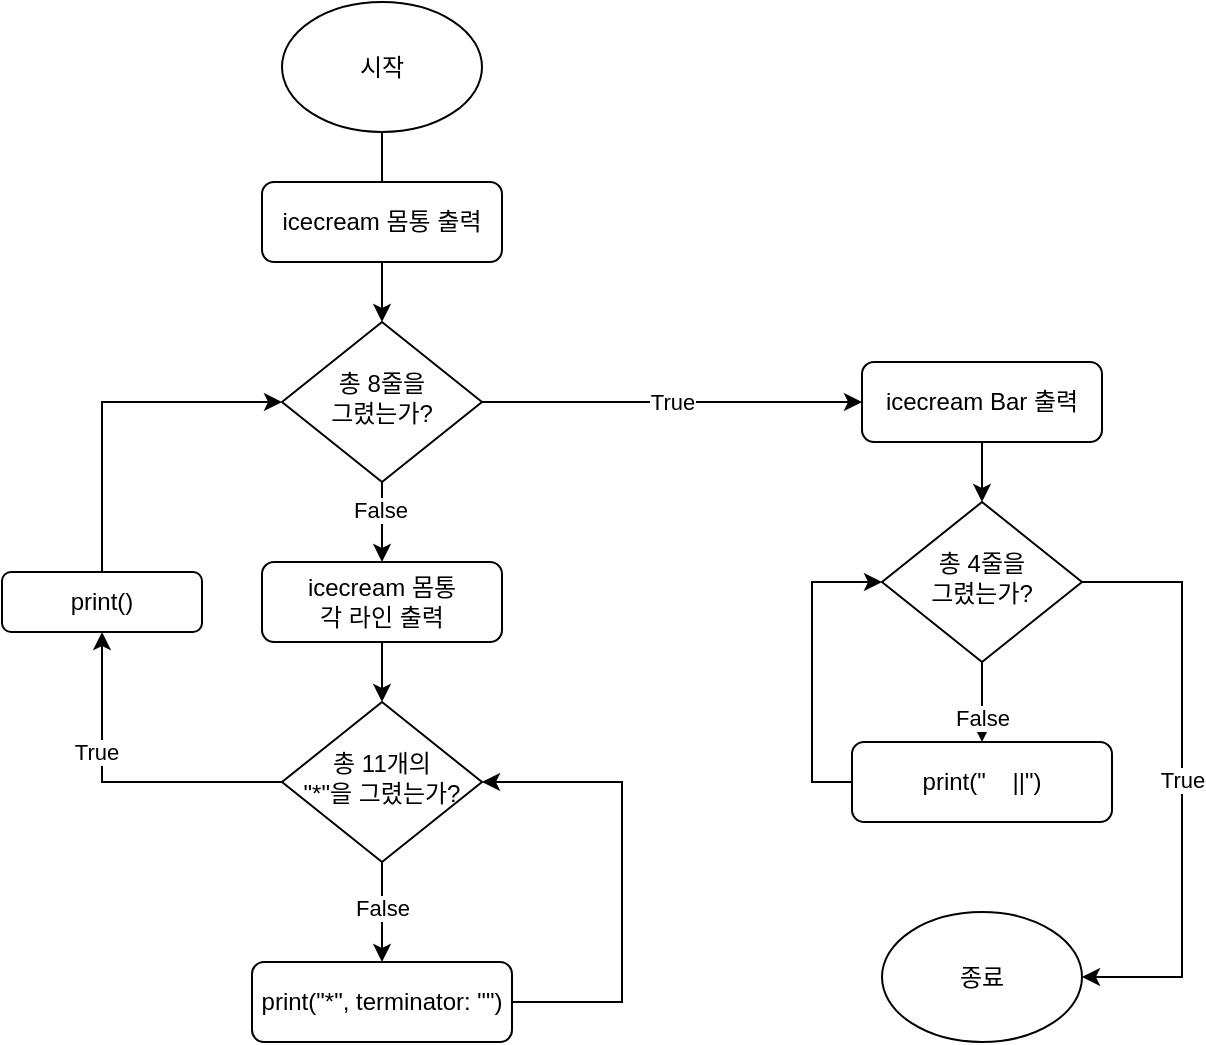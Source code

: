 <mxfile version="20.8.23" type="device"><diagram id="C5RBs43oDa-KdzZeNtuy" name="Page-1"><mxGraphModel dx="1247" dy="545" grid="1" gridSize="10" guides="1" tooltips="1" connect="1" arrows="1" fold="1" page="1" pageScale="1" pageWidth="827" pageHeight="1169" math="0" shadow="0"><root><mxCell id="WIyWlLk6GJQsqaUBKTNV-0"/><mxCell id="WIyWlLk6GJQsqaUBKTNV-1" parent="WIyWlLk6GJQsqaUBKTNV-0"/><mxCell id="AMdXO10hE3MPJ2fQcLrl-3" value="" style="edgeStyle=orthogonalEdgeStyle;rounded=0;orthogonalLoop=1;jettySize=auto;html=1;" edge="1" parent="WIyWlLk6GJQsqaUBKTNV-1" source="AMdXO10hE3MPJ2fQcLrl-0" target="AMdXO10hE3MPJ2fQcLrl-2"><mxGeometry relative="1" as="geometry"/></mxCell><mxCell id="AMdXO10hE3MPJ2fQcLrl-0" value="시작" style="ellipse;whiteSpace=wrap;html=1;" vertex="1" parent="WIyWlLk6GJQsqaUBKTNV-1"><mxGeometry x="259" y="40" width="100" height="65" as="geometry"/></mxCell><mxCell id="AMdXO10hE3MPJ2fQcLrl-1" value="icecream 몸통 출력" style="rounded=1;whiteSpace=wrap;html=1;fontSize=12;glass=0;strokeWidth=1;shadow=0;" vertex="1" parent="WIyWlLk6GJQsqaUBKTNV-1"><mxGeometry x="249" y="130" width="120" height="40" as="geometry"/></mxCell><mxCell id="AMdXO10hE3MPJ2fQcLrl-5" value="" style="edgeStyle=orthogonalEdgeStyle;rounded=0;orthogonalLoop=1;jettySize=auto;html=1;" edge="1" parent="WIyWlLk6GJQsqaUBKTNV-1" source="AMdXO10hE3MPJ2fQcLrl-2" target="AMdXO10hE3MPJ2fQcLrl-4"><mxGeometry relative="1" as="geometry"/></mxCell><mxCell id="AMdXO10hE3MPJ2fQcLrl-6" value="False" style="edgeLabel;html=1;align=center;verticalAlign=middle;resizable=0;points=[];" vertex="1" connectable="0" parent="AMdXO10hE3MPJ2fQcLrl-5"><mxGeometry x="-0.293" y="-1" relative="1" as="geometry"><mxPoint as="offset"/></mxGeometry></mxCell><mxCell id="AMdXO10hE3MPJ2fQcLrl-22" value="True" style="edgeStyle=orthogonalEdgeStyle;rounded=0;orthogonalLoop=1;jettySize=auto;html=1;entryX=0;entryY=0.5;entryDx=0;entryDy=0;" edge="1" parent="WIyWlLk6GJQsqaUBKTNV-1" source="AMdXO10hE3MPJ2fQcLrl-2" target="AMdXO10hE3MPJ2fQcLrl-18"><mxGeometry relative="1" as="geometry"/></mxCell><mxCell id="AMdXO10hE3MPJ2fQcLrl-2" value="총 8줄을&lt;br&gt;그렸는가?" style="rhombus;whiteSpace=wrap;html=1;shadow=0;fontFamily=Helvetica;fontSize=12;align=center;strokeWidth=1;spacing=6;spacingTop=-4;" vertex="1" parent="WIyWlLk6GJQsqaUBKTNV-1"><mxGeometry x="259" y="200" width="100" height="80" as="geometry"/></mxCell><mxCell id="AMdXO10hE3MPJ2fQcLrl-8" value="" style="edgeStyle=orthogonalEdgeStyle;rounded=0;orthogonalLoop=1;jettySize=auto;html=1;" edge="1" parent="WIyWlLk6GJQsqaUBKTNV-1" source="AMdXO10hE3MPJ2fQcLrl-4" target="AMdXO10hE3MPJ2fQcLrl-7"><mxGeometry relative="1" as="geometry"/></mxCell><mxCell id="AMdXO10hE3MPJ2fQcLrl-4" value="icecream 몸통&lt;br&gt;각 라인 출력" style="rounded=1;whiteSpace=wrap;html=1;fontSize=12;glass=0;strokeWidth=1;shadow=0;" vertex="1" parent="WIyWlLk6GJQsqaUBKTNV-1"><mxGeometry x="249" y="320" width="120" height="40" as="geometry"/></mxCell><mxCell id="AMdXO10hE3MPJ2fQcLrl-10" value="" style="edgeStyle=orthogonalEdgeStyle;rounded=0;orthogonalLoop=1;jettySize=auto;html=1;" edge="1" parent="WIyWlLk6GJQsqaUBKTNV-1" source="AMdXO10hE3MPJ2fQcLrl-7" target="AMdXO10hE3MPJ2fQcLrl-9"><mxGeometry relative="1" as="geometry"/></mxCell><mxCell id="AMdXO10hE3MPJ2fQcLrl-11" value="False" style="edgeLabel;html=1;align=center;verticalAlign=middle;resizable=0;points=[];" vertex="1" connectable="0" parent="AMdXO10hE3MPJ2fQcLrl-10"><mxGeometry x="-0.087" relative="1" as="geometry"><mxPoint as="offset"/></mxGeometry></mxCell><mxCell id="AMdXO10hE3MPJ2fQcLrl-15" style="edgeStyle=orthogonalEdgeStyle;rounded=0;orthogonalLoop=1;jettySize=auto;html=1;exitX=0;exitY=0.5;exitDx=0;exitDy=0;" edge="1" parent="WIyWlLk6GJQsqaUBKTNV-1" source="AMdXO10hE3MPJ2fQcLrl-7" target="AMdXO10hE3MPJ2fQcLrl-14"><mxGeometry relative="1" as="geometry"/></mxCell><mxCell id="AMdXO10hE3MPJ2fQcLrl-16" value="True" style="edgeLabel;html=1;align=center;verticalAlign=middle;resizable=0;points=[];" vertex="1" connectable="0" parent="AMdXO10hE3MPJ2fQcLrl-15"><mxGeometry x="0.272" y="3" relative="1" as="geometry"><mxPoint as="offset"/></mxGeometry></mxCell><mxCell id="AMdXO10hE3MPJ2fQcLrl-7" value="총 11개의&lt;br&gt;&quot;*&quot;을 그렸는가?" style="rhombus;whiteSpace=wrap;html=1;shadow=0;fontFamily=Helvetica;fontSize=12;align=center;strokeWidth=1;spacing=6;spacingTop=-4;" vertex="1" parent="WIyWlLk6GJQsqaUBKTNV-1"><mxGeometry x="259" y="390" width="100" height="80" as="geometry"/></mxCell><mxCell id="AMdXO10hE3MPJ2fQcLrl-9" value="print(&quot;*&quot;, terminator: &quot;&quot;)" style="rounded=1;whiteSpace=wrap;html=1;fontSize=12;glass=0;strokeWidth=1;shadow=0;" vertex="1" parent="WIyWlLk6GJQsqaUBKTNV-1"><mxGeometry x="244" y="520" width="130" height="40" as="geometry"/></mxCell><mxCell id="AMdXO10hE3MPJ2fQcLrl-13" value="" style="endArrow=classic;html=1;rounded=0;entryX=1;entryY=0.5;entryDx=0;entryDy=0;exitX=1;exitY=0.5;exitDx=0;exitDy=0;" edge="1" parent="WIyWlLk6GJQsqaUBKTNV-1" source="AMdXO10hE3MPJ2fQcLrl-9" target="AMdXO10hE3MPJ2fQcLrl-7"><mxGeometry width="50" height="50" relative="1" as="geometry"><mxPoint x="389" y="480" as="sourcePoint"/><mxPoint x="439" y="430" as="targetPoint"/><Array as="points"><mxPoint x="429" y="540"/><mxPoint x="429" y="430"/></Array></mxGeometry></mxCell><mxCell id="AMdXO10hE3MPJ2fQcLrl-17" style="edgeStyle=orthogonalEdgeStyle;rounded=0;orthogonalLoop=1;jettySize=auto;html=1;entryX=0;entryY=0.5;entryDx=0;entryDy=0;" edge="1" parent="WIyWlLk6GJQsqaUBKTNV-1" source="AMdXO10hE3MPJ2fQcLrl-14" target="AMdXO10hE3MPJ2fQcLrl-2"><mxGeometry relative="1" as="geometry"><Array as="points"><mxPoint x="169" y="240"/></Array></mxGeometry></mxCell><mxCell id="AMdXO10hE3MPJ2fQcLrl-14" value="print()" style="rounded=1;whiteSpace=wrap;html=1;fontSize=12;glass=0;strokeWidth=1;shadow=0;" vertex="1" parent="WIyWlLk6GJQsqaUBKTNV-1"><mxGeometry x="119" y="325" width="100" height="30" as="geometry"/></mxCell><mxCell id="AMdXO10hE3MPJ2fQcLrl-21" value="" style="edgeStyle=orthogonalEdgeStyle;rounded=0;orthogonalLoop=1;jettySize=auto;html=1;" edge="1" parent="WIyWlLk6GJQsqaUBKTNV-1" source="AMdXO10hE3MPJ2fQcLrl-18" target="AMdXO10hE3MPJ2fQcLrl-19"><mxGeometry relative="1" as="geometry"/></mxCell><mxCell id="AMdXO10hE3MPJ2fQcLrl-18" value="icecream Bar 출력" style="rounded=1;whiteSpace=wrap;html=1;fontSize=12;glass=0;strokeWidth=1;shadow=0;" vertex="1" parent="WIyWlLk6GJQsqaUBKTNV-1"><mxGeometry x="549" y="220" width="120" height="40" as="geometry"/></mxCell><mxCell id="AMdXO10hE3MPJ2fQcLrl-23" value="" style="edgeStyle=orthogonalEdgeStyle;rounded=0;orthogonalLoop=1;jettySize=auto;html=1;" edge="1" parent="WIyWlLk6GJQsqaUBKTNV-1" source="AMdXO10hE3MPJ2fQcLrl-19" target="AMdXO10hE3MPJ2fQcLrl-20"><mxGeometry relative="1" as="geometry"/></mxCell><mxCell id="AMdXO10hE3MPJ2fQcLrl-24" value="False" style="edgeLabel;html=1;align=center;verticalAlign=middle;resizable=0;points=[];" vertex="1" connectable="0" parent="AMdXO10hE3MPJ2fQcLrl-23"><mxGeometry x="0.366" relative="1" as="geometry"><mxPoint as="offset"/></mxGeometry></mxCell><mxCell id="AMdXO10hE3MPJ2fQcLrl-27" value="True" style="edgeStyle=orthogonalEdgeStyle;rounded=0;orthogonalLoop=1;jettySize=auto;html=1;entryX=1;entryY=0.5;entryDx=0;entryDy=0;exitX=1;exitY=0.5;exitDx=0;exitDy=0;" edge="1" parent="WIyWlLk6GJQsqaUBKTNV-1" source="AMdXO10hE3MPJ2fQcLrl-19" target="AMdXO10hE3MPJ2fQcLrl-26"><mxGeometry relative="1" as="geometry"><Array as="points"><mxPoint x="709" y="330"/><mxPoint x="709" y="528"/></Array></mxGeometry></mxCell><mxCell id="AMdXO10hE3MPJ2fQcLrl-19" value="총 4줄을&lt;br&gt;그렸는가?" style="rhombus;whiteSpace=wrap;html=1;shadow=0;fontFamily=Helvetica;fontSize=12;align=center;strokeWidth=1;spacing=6;spacingTop=-4;" vertex="1" parent="WIyWlLk6GJQsqaUBKTNV-1"><mxGeometry x="559" y="290" width="100" height="80" as="geometry"/></mxCell><mxCell id="AMdXO10hE3MPJ2fQcLrl-25" style="edgeStyle=orthogonalEdgeStyle;rounded=0;orthogonalLoop=1;jettySize=auto;html=1;entryX=0;entryY=0.5;entryDx=0;entryDy=0;" edge="1" parent="WIyWlLk6GJQsqaUBKTNV-1" source="AMdXO10hE3MPJ2fQcLrl-20" target="AMdXO10hE3MPJ2fQcLrl-19"><mxGeometry relative="1" as="geometry"><Array as="points"><mxPoint x="524" y="430"/><mxPoint x="524" y="330"/></Array></mxGeometry></mxCell><mxCell id="AMdXO10hE3MPJ2fQcLrl-20" value="print(&quot;&amp;nbsp; &amp;nbsp; ||&quot;)" style="rounded=1;whiteSpace=wrap;html=1;fontSize=12;glass=0;strokeWidth=1;shadow=0;" vertex="1" parent="WIyWlLk6GJQsqaUBKTNV-1"><mxGeometry x="544" y="410" width="130" height="40" as="geometry"/></mxCell><mxCell id="AMdXO10hE3MPJ2fQcLrl-26" value="종료" style="ellipse;whiteSpace=wrap;html=1;" vertex="1" parent="WIyWlLk6GJQsqaUBKTNV-1"><mxGeometry x="559" y="495" width="100" height="65" as="geometry"/></mxCell></root></mxGraphModel></diagram></mxfile>